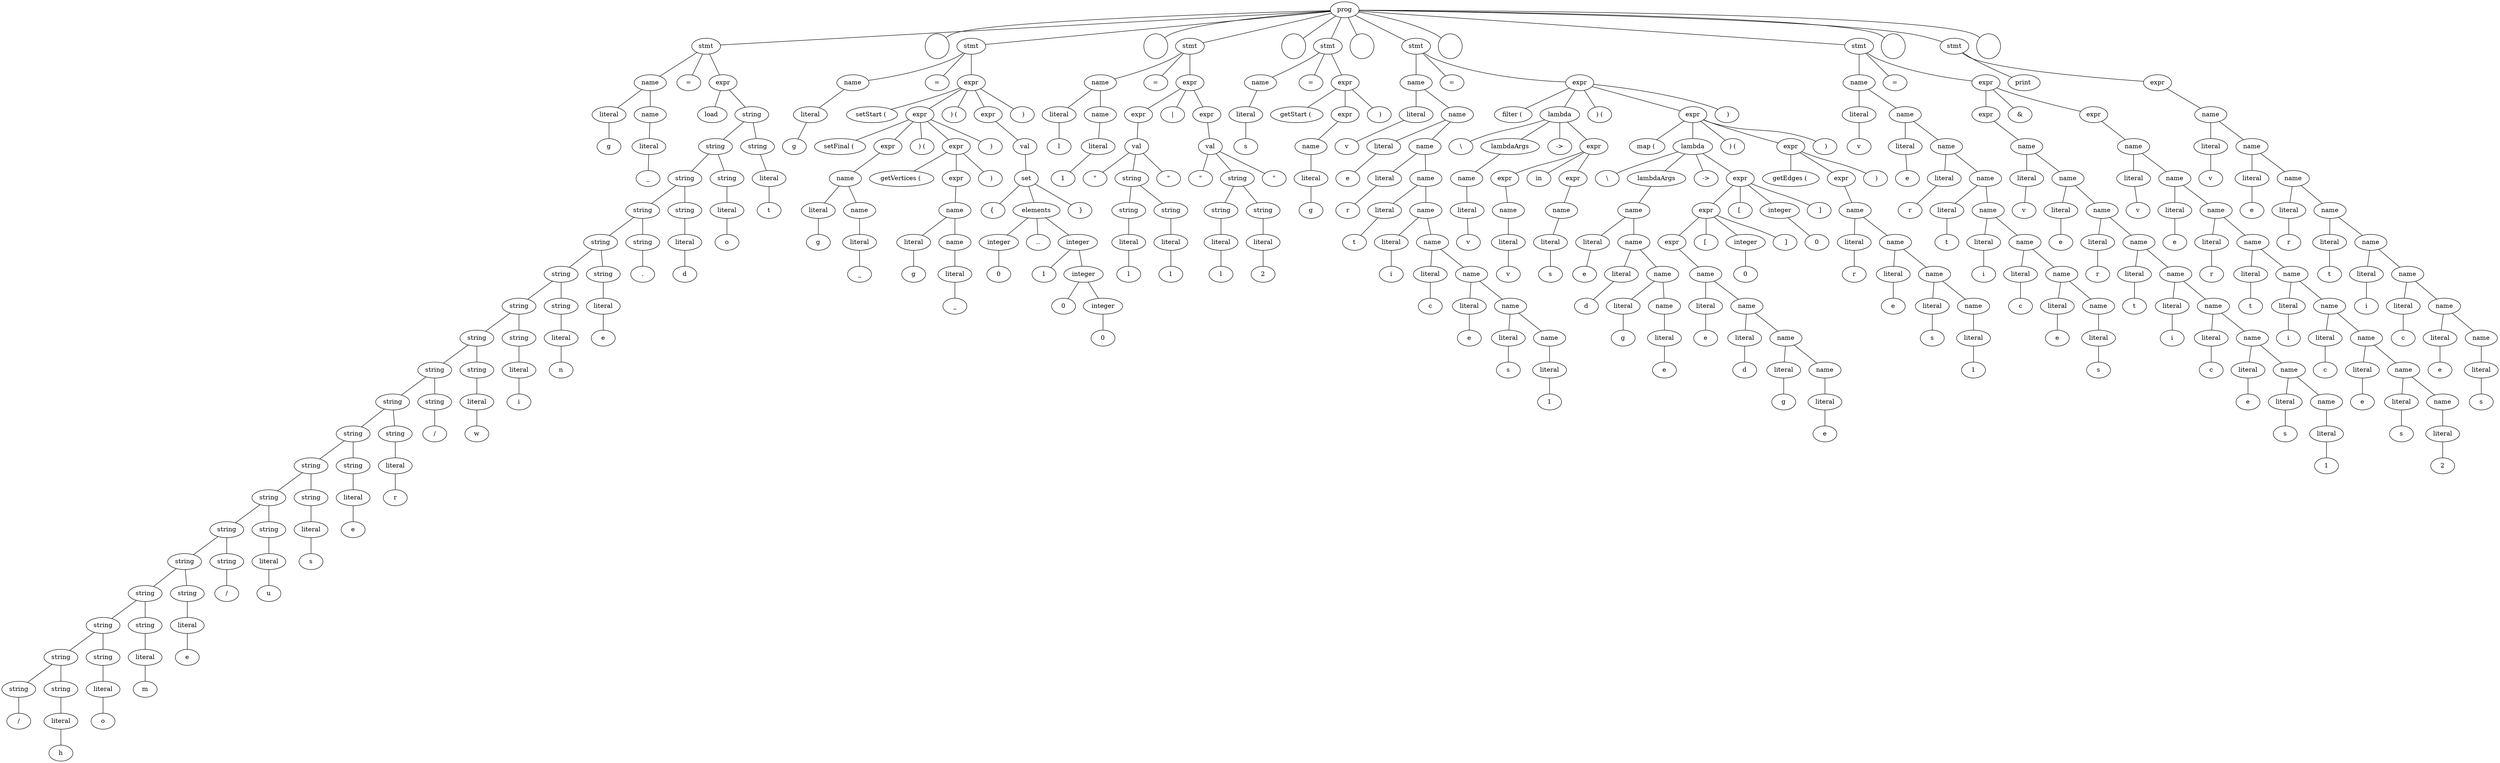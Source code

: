 graph parsing_tree {
0 [label=prog];
1 [label=stmt];
0 -- 1;
2 [label=name];
1 -- 2;
3 [label=literal];
2 -- 3;
4 [label=g];
3 -- 4;
5 [label=name];
2 -- 5;
6 [label=literal];
5 -- 6;
7 [label=_];
6 -- 7;
8 [label=" = "];
1 -- 8;
9 [label=expr];
1 -- 9;
10 [label="load "];
9 -- 10;
11 [label=string];
9 -- 11;
12 [label=string];
11 -- 12;
13 [label=string];
12 -- 13;
14 [label=string];
13 -- 14;
15 [label=string];
14 -- 15;
16 [label=string];
15 -- 16;
17 [label=string];
16 -- 17;
18 [label=string];
17 -- 18;
19 [label=string];
18 -- 19;
20 [label=string];
19 -- 20;
21 [label=string];
20 -- 21;
22 [label=string];
21 -- 22;
23 [label=string];
22 -- 23;
24 [label=string];
23 -- 24;
25 [label=string];
24 -- 25;
26 [label=string];
25 -- 26;
27 [label=string];
26 -- 27;
28 [label=string];
27 -- 28;
29 [label=string];
28 -- 29;
30 [label="/"];
29 -- 30;
31 [label=string];
28 -- 31;
32 [label=literal];
31 -- 32;
33 [label=h];
32 -- 33;
34 [label=string];
27 -- 34;
35 [label=literal];
34 -- 35;
36 [label=o];
35 -- 36;
37 [label=string];
26 -- 37;
38 [label=literal];
37 -- 38;
39 [label=m];
38 -- 39;
40 [label=string];
25 -- 40;
41 [label=literal];
40 -- 41;
42 [label=e];
41 -- 42;
43 [label=string];
24 -- 43;
44 [label="/"];
43 -- 44;
45 [label=string];
23 -- 45;
46 [label=literal];
45 -- 46;
47 [label=u];
46 -- 47;
48 [label=string];
22 -- 48;
49 [label=literal];
48 -- 49;
50 [label=s];
49 -- 50;
51 [label=string];
21 -- 51;
52 [label=literal];
51 -- 52;
53 [label=e];
52 -- 53;
54 [label=string];
20 -- 54;
55 [label=literal];
54 -- 55;
56 [label=r];
55 -- 56;
57 [label=string];
19 -- 57;
58 [label="/"];
57 -- 58;
59 [label=string];
18 -- 59;
60 [label=literal];
59 -- 60;
61 [label=w];
60 -- 61;
62 [label=string];
17 -- 62;
63 [label=literal];
62 -- 63;
64 [label=i];
63 -- 64;
65 [label=string];
16 -- 65;
66 [label=literal];
65 -- 66;
67 [label=n];
66 -- 67;
68 [label=string];
15 -- 68;
69 [label=literal];
68 -- 69;
70 [label=e];
69 -- 70;
71 [label=string];
14 -- 71;
72 [label="."];
71 -- 72;
73 [label=string];
13 -- 73;
74 [label=literal];
73 -- 74;
75 [label=d];
74 -- 75;
76 [label=string];
12 -- 76;
77 [label=literal];
76 -- 77;
78 [label=o];
77 -- 78;
79 [label=string];
11 -- 79;
80 [label=literal];
79 -- 80;
81 [label=t];
80 -- 81;
82 [label="\r\n"];
0 -- 82;
83 [label=stmt];
0 -- 83;
84 [label=name];
83 -- 84;
85 [label=literal];
84 -- 85;
86 [label=g];
85 -- 86;
87 [label=" = "];
83 -- 87;
88 [label=expr];
83 -- 88;
89 [label="setStart ( "];
88 -- 89;
90 [label=expr];
88 -- 90;
91 [label="setFinal ( "];
90 -- 91;
92 [label=expr];
90 -- 92;
93 [label=name];
92 -- 93;
94 [label=literal];
93 -- 94;
95 [label=g];
94 -- 95;
96 [label=name];
93 -- 96;
97 [label=literal];
96 -- 97;
98 [label=_];
97 -- 98;
99 [label=" ) ( "];
90 -- 99;
100 [label=expr];
90 -- 100;
101 [label="getVertices ( "];
100 -- 101;
102 [label=expr];
100 -- 102;
103 [label=name];
102 -- 103;
104 [label=literal];
103 -- 104;
105 [label=g];
104 -- 105;
106 [label=name];
103 -- 106;
107 [label=literal];
106 -- 107;
108 [label=_];
107 -- 108;
109 [label=" )"];
100 -- 109;
110 [label=" )"];
90 -- 110;
111 [label=" ) ( "];
88 -- 111;
112 [label=expr];
88 -- 112;
113 [label=val];
112 -- 113;
114 [label=set];
113 -- 114;
115 [label="{ "];
114 -- 115;
116 [label=elements];
114 -- 116;
117 [label=integer];
116 -- 117;
118 [label=0];
117 -- 118;
119 [label=".."];
116 -- 119;
120 [label=integer];
116 -- 120;
121 [label=1];
120 -- 121;
122 [label=integer];
120 -- 122;
123 [label=0];
122 -- 123;
124 [label=integer];
122 -- 124;
125 [label=0];
124 -- 125;
126 [label=" }"];
114 -- 126;
127 [label=" )"];
88 -- 127;
128 [label="\r\n"];
0 -- 128;
129 [label=stmt];
0 -- 129;
130 [label=name];
129 -- 130;
131 [label=literal];
130 -- 131;
132 [label=l];
131 -- 132;
133 [label=name];
130 -- 133;
134 [label=literal];
133 -- 134;
135 [label=1];
134 -- 135;
136 [label=" = "];
129 -- 136;
137 [label=expr];
129 -- 137;
138 [label=expr];
137 -- 138;
139 [label=val];
138 -- 139;
140 [label="\""];
139 -- 140;
141 [label=string];
139 -- 141;
142 [label=string];
141 -- 142;
143 [label=literal];
142 -- 143;
144 [label=l];
143 -- 144;
145 [label=string];
141 -- 145;
146 [label=literal];
145 -- 146;
147 [label=1];
146 -- 147;
148 [label="\""];
139 -- 148;
149 [label=" | "];
137 -- 149;
150 [label=expr];
137 -- 150;
151 [label=val];
150 -- 151;
152 [label="\""];
151 -- 152;
153 [label=string];
151 -- 153;
154 [label=string];
153 -- 154;
155 [label=literal];
154 -- 155;
156 [label=l];
155 -- 156;
157 [label=string];
153 -- 157;
158 [label=literal];
157 -- 158;
159 [label=2];
158 -- 159;
160 [label="\""];
151 -- 160;
161 [label="\r\n"];
0 -- 161;
162 [label=stmt];
0 -- 162;
163 [label=name];
162 -- 163;
164 [label=literal];
163 -- 164;
165 [label=s];
164 -- 165;
166 [label=" = "];
162 -- 166;
167 [label=expr];
162 -- 167;
168 [label="getStart ( "];
167 -- 168;
169 [label=expr];
167 -- 169;
170 [label=name];
169 -- 170;
171 [label=literal];
170 -- 171;
172 [label=g];
171 -- 172;
173 [label=" )"];
167 -- 173;
174 [label="\r\n"];
0 -- 174;
175 [label=stmt];
0 -- 175;
176 [label=name];
175 -- 176;
177 [label=literal];
176 -- 177;
178 [label=v];
177 -- 178;
179 [label=name];
176 -- 179;
180 [label=literal];
179 -- 180;
181 [label=e];
180 -- 181;
182 [label=name];
179 -- 182;
183 [label=literal];
182 -- 183;
184 [label=r];
183 -- 184;
185 [label=name];
182 -- 185;
186 [label=literal];
185 -- 186;
187 [label=t];
186 -- 187;
188 [label=name];
185 -- 188;
189 [label=literal];
188 -- 189;
190 [label=i];
189 -- 190;
191 [label=name];
188 -- 191;
192 [label=literal];
191 -- 192;
193 [label=c];
192 -- 193;
194 [label=name];
191 -- 194;
195 [label=literal];
194 -- 195;
196 [label=e];
195 -- 196;
197 [label=name];
194 -- 197;
198 [label=literal];
197 -- 198;
199 [label=s];
198 -- 199;
200 [label=name];
197 -- 200;
201 [label=literal];
200 -- 201;
202 [label=1];
201 -- 202;
203 [label=" = "];
175 -- 203;
204 [label=expr];
175 -- 204;
205 [label="filter ( "];
204 -- 205;
206 [label=lambda];
204 -- 206;
207 [label="\\"];
206 -- 207;
208 [label=lambdaArgs];
206 -- 208;
209 [label=name];
208 -- 209;
210 [label=literal];
209 -- 210;
211 [label=v];
210 -- 211;
212 [label=" -> "];
206 -- 212;
213 [label=expr];
206 -- 213;
214 [label=expr];
213 -- 214;
215 [label=name];
214 -- 215;
216 [label=literal];
215 -- 216;
217 [label=v];
216 -- 217;
218 [label=" in "];
213 -- 218;
219 [label=expr];
213 -- 219;
220 [label=name];
219 -- 220;
221 [label=literal];
220 -- 221;
222 [label=s];
221 -- 222;
223 [label=" ) ( "];
204 -- 223;
224 [label=expr];
204 -- 224;
225 [label="map ( "];
224 -- 225;
226 [label=lambda];
224 -- 226;
227 [label="\\"];
226 -- 227;
228 [label=lambdaArgs];
226 -- 228;
229 [label=name];
228 -- 229;
230 [label=literal];
229 -- 230;
231 [label=e];
230 -- 231;
232 [label=name];
229 -- 232;
233 [label=literal];
232 -- 233;
234 [label=d];
233 -- 234;
235 [label=name];
232 -- 235;
236 [label=literal];
235 -- 236;
237 [label=g];
236 -- 237;
238 [label=name];
235 -- 238;
239 [label=literal];
238 -- 239;
240 [label=e];
239 -- 240;
241 [label=" -> "];
226 -- 241;
242 [label=expr];
226 -- 242;
243 [label=expr];
242 -- 243;
244 [label=expr];
243 -- 244;
245 [label=name];
244 -- 245;
246 [label=literal];
245 -- 246;
247 [label=e];
246 -- 247;
248 [label=name];
245 -- 248;
249 [label=literal];
248 -- 249;
250 [label=d];
249 -- 250;
251 [label=name];
248 -- 251;
252 [label=literal];
251 -- 252;
253 [label=g];
252 -- 253;
254 [label=name];
251 -- 254;
255 [label=literal];
254 -- 255;
256 [label=e];
255 -- 256;
257 [label="[ "];
243 -- 257;
258 [label=integer];
243 -- 258;
259 [label=0];
258 -- 259;
260 [label=" ]"];
243 -- 260;
261 [label="[ "];
242 -- 261;
262 [label=integer];
242 -- 262;
263 [label=0];
262 -- 263;
264 [label=" ]"];
242 -- 264;
265 [label=" ) ( "];
224 -- 265;
266 [label=expr];
224 -- 266;
267 [label="getEdges ( "];
266 -- 267;
268 [label=expr];
266 -- 268;
269 [label=name];
268 -- 269;
270 [label=literal];
269 -- 270;
271 [label=r];
270 -- 271;
272 [label=name];
269 -- 272;
273 [label=literal];
272 -- 273;
274 [label=e];
273 -- 274;
275 [label=name];
272 -- 275;
276 [label=literal];
275 -- 276;
277 [label=s];
276 -- 277;
278 [label=name];
275 -- 278;
279 [label=literal];
278 -- 279;
280 [label=1];
279 -- 280;
281 [label=" )"];
266 -- 281;
282 [label=" )"];
224 -- 282;
283 [label=" )"];
204 -- 283;
284 [label="\r\n"];
0 -- 284;
285 [label=stmt];
0 -- 285;
286 [label=name];
285 -- 286;
287 [label=literal];
286 -- 287;
288 [label=v];
287 -- 288;
289 [label=name];
286 -- 289;
290 [label=literal];
289 -- 290;
291 [label=e];
290 -- 291;
292 [label=name];
289 -- 292;
293 [label=literal];
292 -- 293;
294 [label=r];
293 -- 294;
295 [label=name];
292 -- 295;
296 [label=literal];
295 -- 296;
297 [label=t];
296 -- 297;
298 [label=name];
295 -- 298;
299 [label=literal];
298 -- 299;
300 [label=i];
299 -- 300;
301 [label=name];
298 -- 301;
302 [label=literal];
301 -- 302;
303 [label=c];
302 -- 303;
304 [label=name];
301 -- 304;
305 [label=literal];
304 -- 305;
306 [label=e];
305 -- 306;
307 [label=name];
304 -- 307;
308 [label=literal];
307 -- 308;
309 [label=s];
308 -- 309;
310 [label=" = "];
285 -- 310;
311 [label=expr];
285 -- 311;
312 [label=expr];
311 -- 312;
313 [label=name];
312 -- 313;
314 [label=literal];
313 -- 314;
315 [label=v];
314 -- 315;
316 [label=name];
313 -- 316;
317 [label=literal];
316 -- 317;
318 [label=e];
317 -- 318;
319 [label=name];
316 -- 319;
320 [label=literal];
319 -- 320;
321 [label=r];
320 -- 321;
322 [label=name];
319 -- 322;
323 [label=literal];
322 -- 323;
324 [label=t];
323 -- 324;
325 [label=name];
322 -- 325;
326 [label=literal];
325 -- 326;
327 [label=i];
326 -- 327;
328 [label=name];
325 -- 328;
329 [label=literal];
328 -- 329;
330 [label=c];
329 -- 330;
331 [label=name];
328 -- 331;
332 [label=literal];
331 -- 332;
333 [label=e];
332 -- 333;
334 [label=name];
331 -- 334;
335 [label=literal];
334 -- 335;
336 [label=s];
335 -- 336;
337 [label=name];
334 -- 337;
338 [label=literal];
337 -- 338;
339 [label=1];
338 -- 339;
340 [label=" & "];
311 -- 340;
341 [label=expr];
311 -- 341;
342 [label=name];
341 -- 342;
343 [label=literal];
342 -- 343;
344 [label=v];
343 -- 344;
345 [label=name];
342 -- 345;
346 [label=literal];
345 -- 346;
347 [label=e];
346 -- 347;
348 [label=name];
345 -- 348;
349 [label=literal];
348 -- 349;
350 [label=r];
349 -- 350;
351 [label=name];
348 -- 351;
352 [label=literal];
351 -- 352;
353 [label=t];
352 -- 353;
354 [label=name];
351 -- 354;
355 [label=literal];
354 -- 355;
356 [label=i];
355 -- 356;
357 [label=name];
354 -- 357;
358 [label=literal];
357 -- 358;
359 [label=c];
358 -- 359;
360 [label=name];
357 -- 360;
361 [label=literal];
360 -- 361;
362 [label=e];
361 -- 362;
363 [label=name];
360 -- 363;
364 [label=literal];
363 -- 364;
365 [label=s];
364 -- 365;
366 [label=name];
363 -- 366;
367 [label=literal];
366 -- 367;
368 [label=2];
367 -- 368;
369 [label="\r\n"];
0 -- 369;
370 [label=stmt];
0 -- 370;
371 [label="print "];
370 -- 371;
372 [label=expr];
370 -- 372;
373 [label=name];
372 -- 373;
374 [label=literal];
373 -- 374;
375 [label=v];
374 -- 375;
376 [label=name];
373 -- 376;
377 [label=literal];
376 -- 377;
378 [label=e];
377 -- 378;
379 [label=name];
376 -- 379;
380 [label=literal];
379 -- 380;
381 [label=r];
380 -- 381;
382 [label=name];
379 -- 382;
383 [label=literal];
382 -- 383;
384 [label=t];
383 -- 384;
385 [label=name];
382 -- 385;
386 [label=literal];
385 -- 386;
387 [label=i];
386 -- 387;
388 [label=name];
385 -- 388;
389 [label=literal];
388 -- 389;
390 [label=c];
389 -- 390;
391 [label=name];
388 -- 391;
392 [label=literal];
391 -- 392;
393 [label=e];
392 -- 393;
394 [label=name];
391 -- 394;
395 [label=literal];
394 -- 395;
396 [label=s];
395 -- 396;
397 [label="\r\n"];
0 -- 397;
}

